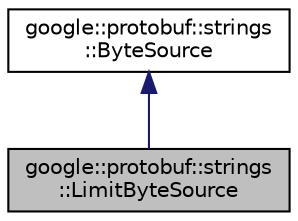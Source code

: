 digraph "google::protobuf::strings::LimitByteSource"
{
 // LATEX_PDF_SIZE
  edge [fontname="Helvetica",fontsize="10",labelfontname="Helvetica",labelfontsize="10"];
  node [fontname="Helvetica",fontsize="10",shape=record];
  Node1 [label="google::protobuf::strings\l::LimitByteSource",height=0.2,width=0.4,color="black", fillcolor="grey75", style="filled", fontcolor="black",tooltip=" "];
  Node2 -> Node1 [dir="back",color="midnightblue",fontsize="10",style="solid",fontname="Helvetica"];
  Node2 [label="google::protobuf::strings\l::ByteSource",height=0.2,width=0.4,color="black", fillcolor="white", style="filled",URL="$classgoogle_1_1protobuf_1_1strings_1_1ByteSource.html",tooltip=" "];
}
